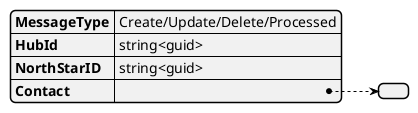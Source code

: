 @startjson Contact Responce
{
    "MessageType" : "Create/Update/Delete/Processed",
    "HubId": "string<guid>",
    "NorthStarID" : "string<guid>",
    "Contact": {

    }
}
@endjson